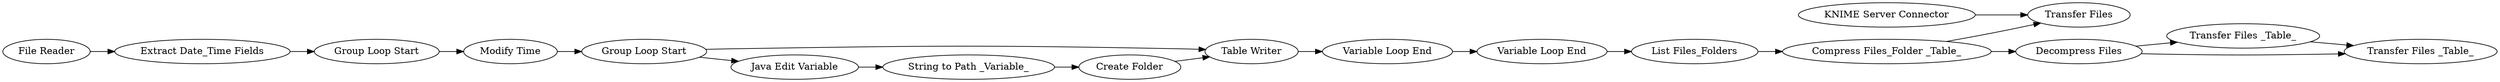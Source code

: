 digraph {
	44 -> 47
	12 -> 14
	39 -> 12
	42 -> 43
	38 -> 37
	40 -> 42
	27 -> 18
	14 -> 15
	45 -> 48
	47 -> 49
	12 -> 17
	43 -> 48
	17 -> 27
	44 -> 49
	15 -> 40
	43 -> 44
	37 -> 39
	18 -> 14
	36 -> 38
	39 [label="Modify Time"]
	27 [label="String to Path _Variable_"]
	48 [label="Transfer Files"]
	43 [label="Compress Files_Folder _Table_"]
	44 [label="Decompress Files"]
	42 [label="List Files_Folders"]
	49 [label="Transfer Files _Table_"]
	36 [label="File Reader"]
	45 [label="KNIME Server Connector"]
	18 [label="Create Folder"]
	47 [label="Transfer Files _Table_"]
	40 [label="Variable Loop End"]
	15 [label="Variable Loop End"]
	14 [label="Table Writer"]
	37 [label="Group Loop Start"]
	17 [label="Java Edit Variable"]
	38 [label="Extract Date_Time Fields"]
	12 [label="Group Loop Start"]
	rankdir=LR
}
